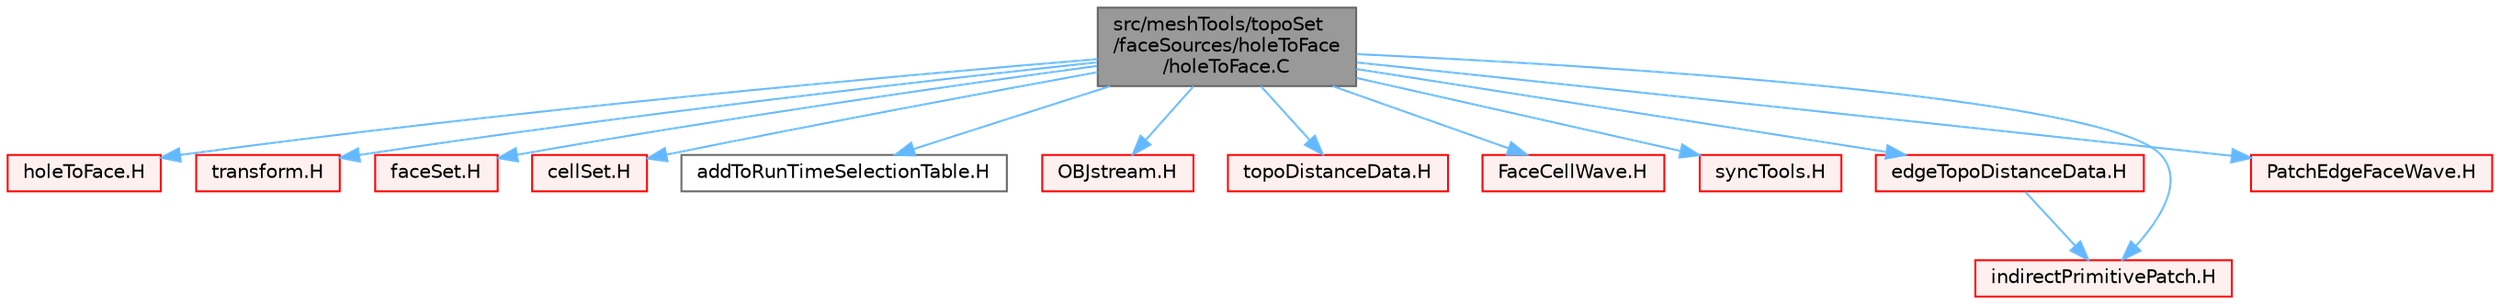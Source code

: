 digraph "src/meshTools/topoSet/faceSources/holeToFace/holeToFace.C"
{
 // LATEX_PDF_SIZE
  bgcolor="transparent";
  edge [fontname=Helvetica,fontsize=10,labelfontname=Helvetica,labelfontsize=10];
  node [fontname=Helvetica,fontsize=10,shape=box,height=0.2,width=0.4];
  Node1 [id="Node000001",label="src/meshTools/topoSet\l/faceSources/holeToFace\l/holeToFace.C",height=0.2,width=0.4,color="gray40", fillcolor="grey60", style="filled", fontcolor="black",tooltip=" "];
  Node1 -> Node2 [id="edge1_Node000001_Node000002",color="steelblue1",style="solid",tooltip=" "];
  Node2 [id="Node000002",label="holeToFace.H",height=0.2,width=0.4,color="red", fillcolor="#FFF0F0", style="filled",URL="$holeToFace_8H.html",tooltip=" "];
  Node1 -> Node221 [id="edge2_Node000001_Node000221",color="steelblue1",style="solid",tooltip=" "];
  Node221 [id="Node000221",label="transform.H",height=0.2,width=0.4,color="red", fillcolor="#FFF0F0", style="filled",URL="$transform_8H.html",tooltip="3D tensor transformation operations."];
  Node1 -> Node248 [id="edge3_Node000001_Node000248",color="steelblue1",style="solid",tooltip=" "];
  Node248 [id="Node000248",label="faceSet.H",height=0.2,width=0.4,color="red", fillcolor="#FFF0F0", style="filled",URL="$faceSet_8H.html",tooltip=" "];
  Node1 -> Node258 [id="edge4_Node000001_Node000258",color="steelblue1",style="solid",tooltip=" "];
  Node258 [id="Node000258",label="cellSet.H",height=0.2,width=0.4,color="red", fillcolor="#FFF0F0", style="filled",URL="$cellSet_8H.html",tooltip=" "];
  Node1 -> Node259 [id="edge5_Node000001_Node000259",color="steelblue1",style="solid",tooltip=" "];
  Node259 [id="Node000259",label="addToRunTimeSelectionTable.H",height=0.2,width=0.4,color="grey40", fillcolor="white", style="filled",URL="$addToRunTimeSelectionTable_8H.html",tooltip="Macros for easy insertion into run-time selection tables."];
  Node1 -> Node260 [id="edge6_Node000001_Node000260",color="steelblue1",style="solid",tooltip=" "];
  Node260 [id="Node000260",label="OBJstream.H",height=0.2,width=0.4,color="red", fillcolor="#FFF0F0", style="filled",URL="$OBJstream_8H.html",tooltip=" "];
  Node1 -> Node278 [id="edge7_Node000001_Node000278",color="steelblue1",style="solid",tooltip=" "];
  Node278 [id="Node000278",label="topoDistanceData.H",height=0.2,width=0.4,color="red", fillcolor="#FFF0F0", style="filled",URL="$topoDistanceData_8H.html",tooltip=" "];
  Node1 -> Node317 [id="edge8_Node000001_Node000317",color="steelblue1",style="solid",tooltip=" "];
  Node317 [id="Node000317",label="FaceCellWave.H",height=0.2,width=0.4,color="red", fillcolor="#FFF0F0", style="filled",URL="$FaceCellWave_8H.html",tooltip=" "];
  Node1 -> Node319 [id="edge9_Node000001_Node000319",color="steelblue1",style="solid",tooltip=" "];
  Node319 [id="Node000319",label="syncTools.H",height=0.2,width=0.4,color="red", fillcolor="#FFF0F0", style="filled",URL="$syncTools_8H.html",tooltip=" "];
  Node1 -> Node320 [id="edge10_Node000001_Node000320",color="steelblue1",style="solid",tooltip=" "];
  Node320 [id="Node000320",label="edgeTopoDistanceData.H",height=0.2,width=0.4,color="red", fillcolor="#FFF0F0", style="filled",URL="$edgeTopoDistanceData_8H.html",tooltip=" "];
  Node320 -> Node321 [id="edge11_Node000320_Node000321",color="steelblue1",style="solid",tooltip=" "];
  Node321 [id="Node000321",label="indirectPrimitivePatch.H",height=0.2,width=0.4,color="red", fillcolor="#FFF0F0", style="filled",URL="$indirectPrimitivePatch_8H.html",tooltip=" "];
  Node1 -> Node323 [id="edge12_Node000001_Node000323",color="steelblue1",style="solid",tooltip=" "];
  Node323 [id="Node000323",label="PatchEdgeFaceWave.H",height=0.2,width=0.4,color="red", fillcolor="#FFF0F0", style="filled",URL="$PatchEdgeFaceWave_8H.html",tooltip=" "];
  Node1 -> Node321 [id="edge13_Node000001_Node000321",color="steelblue1",style="solid",tooltip=" "];
}
